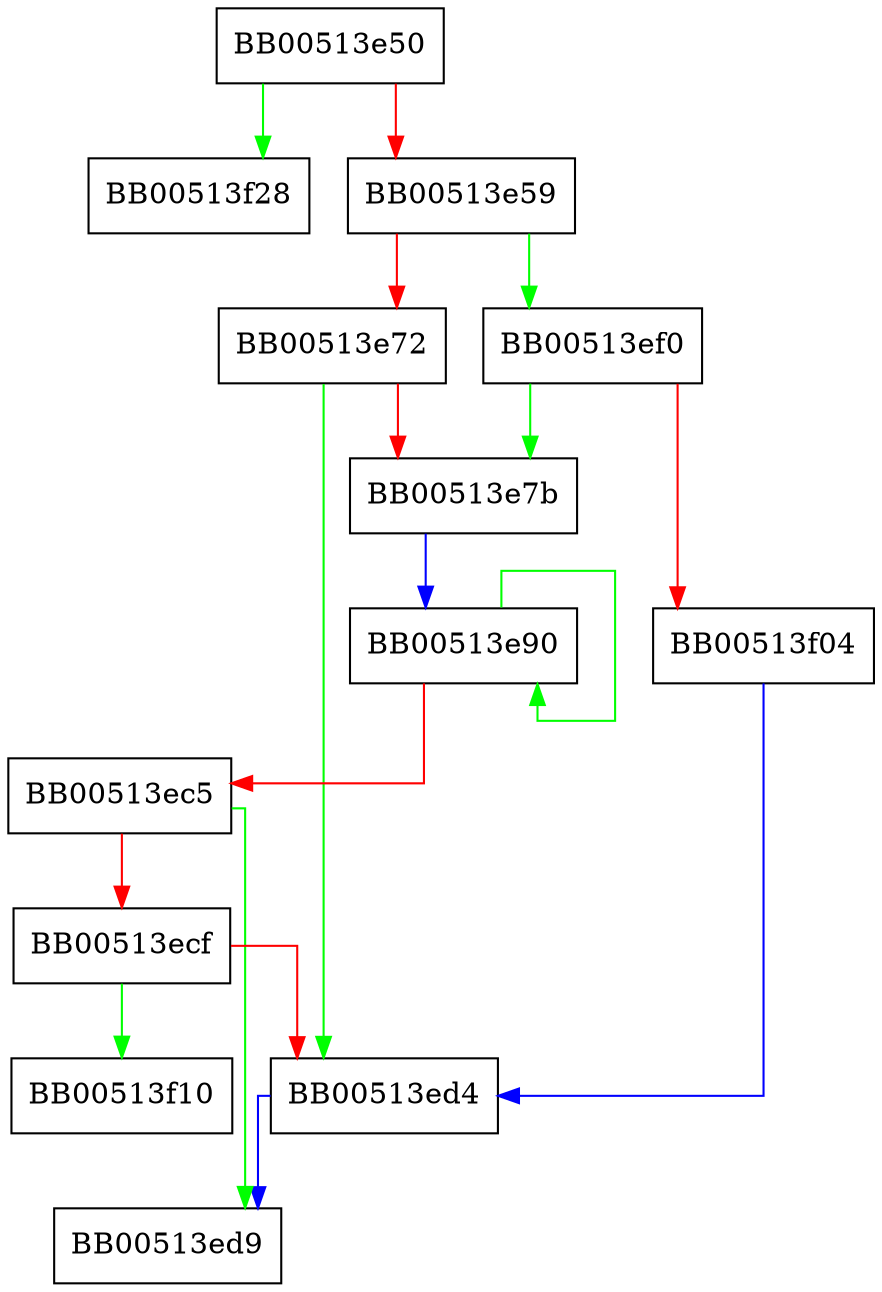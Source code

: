 digraph ASN1_PRINTABLE_type {
  node [shape="box"];
  graph [splines=ortho];
  BB00513e50 -> BB00513f28 [color="green"];
  BB00513e50 -> BB00513e59 [color="red"];
  BB00513e59 -> BB00513ef0 [color="green"];
  BB00513e59 -> BB00513e72 [color="red"];
  BB00513e72 -> BB00513ed4 [color="green"];
  BB00513e72 -> BB00513e7b [color="red"];
  BB00513e7b -> BB00513e90 [color="blue"];
  BB00513e90 -> BB00513e90 [color="green"];
  BB00513e90 -> BB00513ec5 [color="red"];
  BB00513ec5 -> BB00513ed9 [color="green"];
  BB00513ec5 -> BB00513ecf [color="red"];
  BB00513ecf -> BB00513f10 [color="green"];
  BB00513ecf -> BB00513ed4 [color="red"];
  BB00513ed4 -> BB00513ed9 [color="blue"];
  BB00513ef0 -> BB00513e7b [color="green"];
  BB00513ef0 -> BB00513f04 [color="red"];
  BB00513f04 -> BB00513ed4 [color="blue"];
}